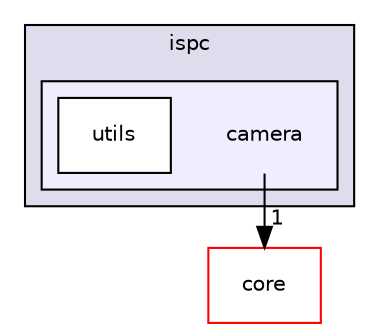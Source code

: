 digraph "platform/engines/ospray/ispc/camera" {
  compound=true
  node [ fontsize="10", fontname="Helvetica"];
  edge [ labelfontsize="10", labelfontname="Helvetica"];
  subgraph clusterdir_6dfc784f4fc06052f5a0f2da9bf54d9c {
    graph [ bgcolor="#ddddee", pencolor="black", label="ispc" fontname="Helvetica", fontsize="10", URL="dir_6dfc784f4fc06052f5a0f2da9bf54d9c.html"]
  subgraph clusterdir_35132c5744fd380897f0dd5fced7bcf1 {
    graph [ bgcolor="#eeeeff", pencolor="black", label="" URL="dir_35132c5744fd380897f0dd5fced7bcf1.html"];
    dir_35132c5744fd380897f0dd5fced7bcf1 [shape=plaintext label="camera"];
  dir_4009e54c0d2c0ddaa0858c3d152bd67c [shape=box label="utils" fillcolor="white" style="filled" URL="dir_4009e54c0d2c0ddaa0858c3d152bd67c.html"];
  }
  }
  dir_3066efc1f4040d52e90bf8a29ab3f16b [shape=box label="core" fillcolor="white" style="filled" color="red" URL="dir_3066efc1f4040d52e90bf8a29ab3f16b.html"];
  dir_35132c5744fd380897f0dd5fced7bcf1->dir_3066efc1f4040d52e90bf8a29ab3f16b [headlabel="1", labeldistance=1.5 headhref="dir_000107_000064.html"];
}
